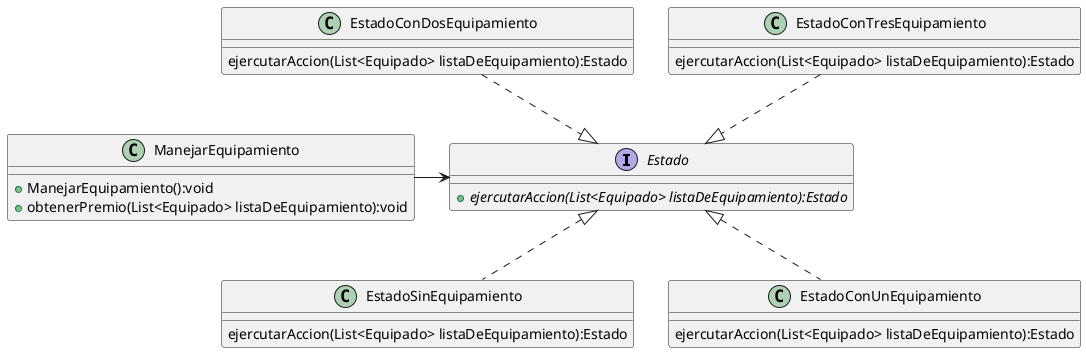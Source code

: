 @startuml
interface Estado {
+{abstract} ejercutarAccion(List<Equipado> listaDeEquipamiento):Estado
}

class ManejarEquipamiento{
+ManejarEquipamiento():void
+obtenerPremio(List<Equipado> listaDeEquipamiento):void
}

class EstadoSinEquipamiento{
ejercutarAccion(List<Equipado> listaDeEquipamiento):Estado
}

class EstadoConUnEquipamiento{
ejercutarAccion(List<Equipado> listaDeEquipamiento):Estado
}

class EstadoConDosEquipamiento{
ejercutarAccion(List<Equipado> listaDeEquipamiento):Estado
}

class EstadoConTresEquipamiento{
ejercutarAccion(List<Equipado> listaDeEquipamiento):Estado
}


ManejarEquipamiento-> Estado
EstadoSinEquipamiento .up.|> Estado
EstadoConUnEquipamiento .up.|> Estado
EstadoConDosEquipamiento ..|> Estado
EstadoConTresEquipamiento ..|> Estado
@enduml